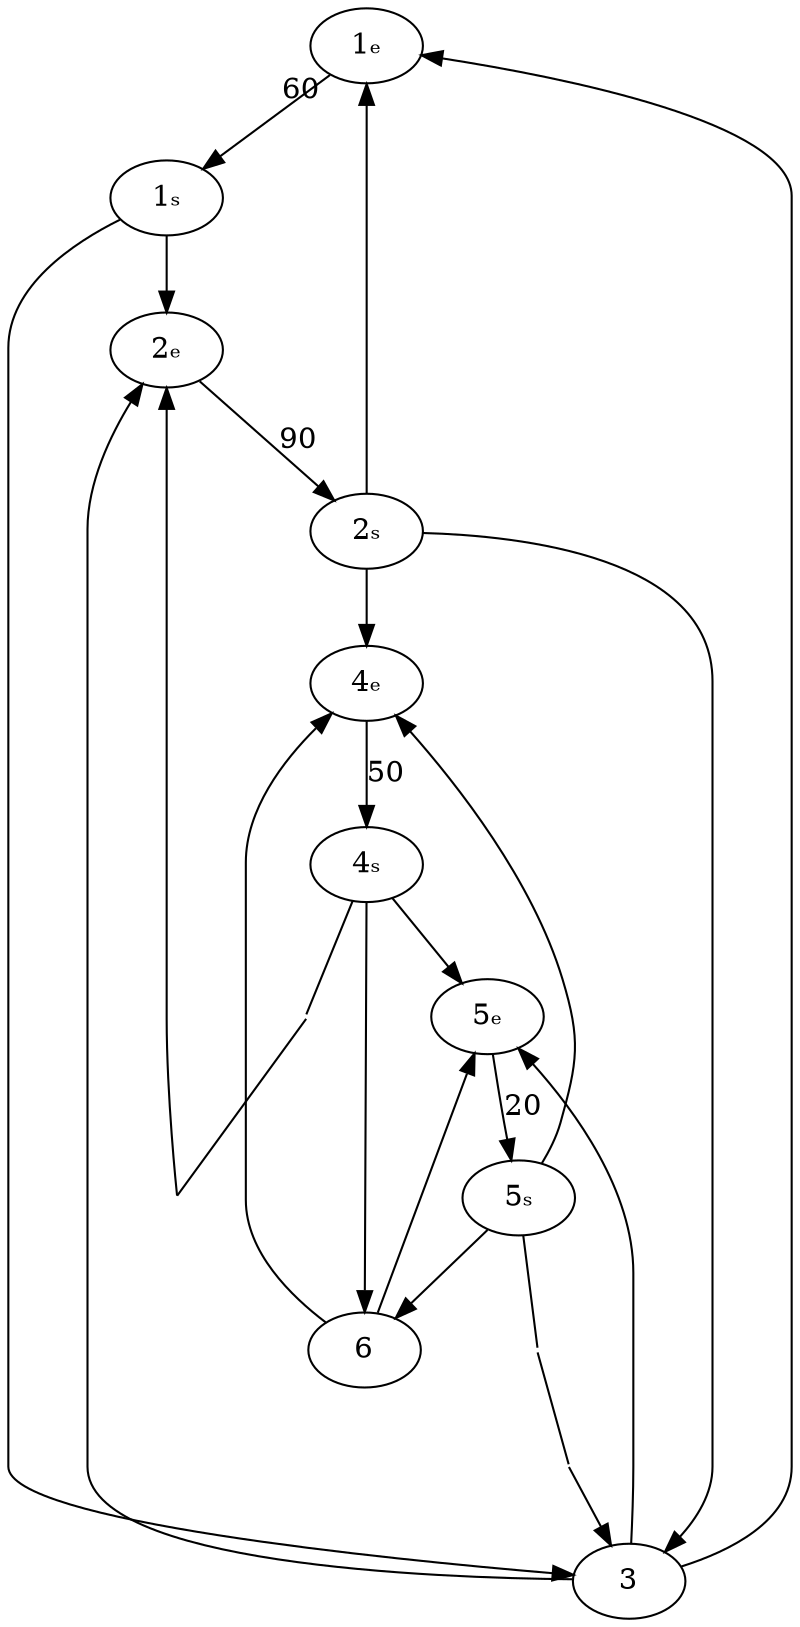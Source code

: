 digraph {
    "1ₑ"[pos="0,-0.5!"]
    "1ₛ"[pos="0,0.5!"]
    "2ₑ"[pos="1.5,1.5!"]
    "2ₛ"[pos="3,1.5!"]
    3   [pos="2.25,-1.5!"]
    "4ₑ"[pos="5.5,1.5!"]
    "4ₛ"[pos="7,1.5!"]
    "5ₑ"[pos="5.5,-1.5!"]
    "5ₛ"[pos="7,-1.5!"]
    6   [pos="8.5,0!"]

    "1ₑ" -> "1ₛ" [taillabel="60 "]
    "2ₑ" -> "2ₛ" [label="90"]
    "4ₑ" -> "4ₛ" [label="50"]
    "5ₑ" -> "5ₛ" [label="20 "]

    "1ₛ" -> { "2ₑ", 3 }

    "2ₛ" -> { "1ₑ", 3, "4ₑ" }

    3 -> { "1ₑ", "2ₑ", "5ₑ" }

    "4ₛ" -> fake1 -> fake2 [dir=none]
    fake2 -> "2ₑ"
    fake1[label="" width=0.01 height=0.01 shape=none pos="7,2.25!"]
    fake2[label="" width=0.01 height=0.01 shape=none pos="1.5,2.25!"]
    "4ₛ" -> {"5ₑ", 6}

    "5ₛ" -> fake3 -> fake4 [dir=none]
    fake4 -> 3
    fake3[label="" width=0.01 height=0.01 shape=none pos="7,-2.25!"]
    fake4[label="" width=0.01 height=0.01 shape=none pos="2.25,-2.25!"]
    "5ₛ" -> {"4ₑ", 6}

    6 -> {"4ₑ", "5ₑ"}
}
